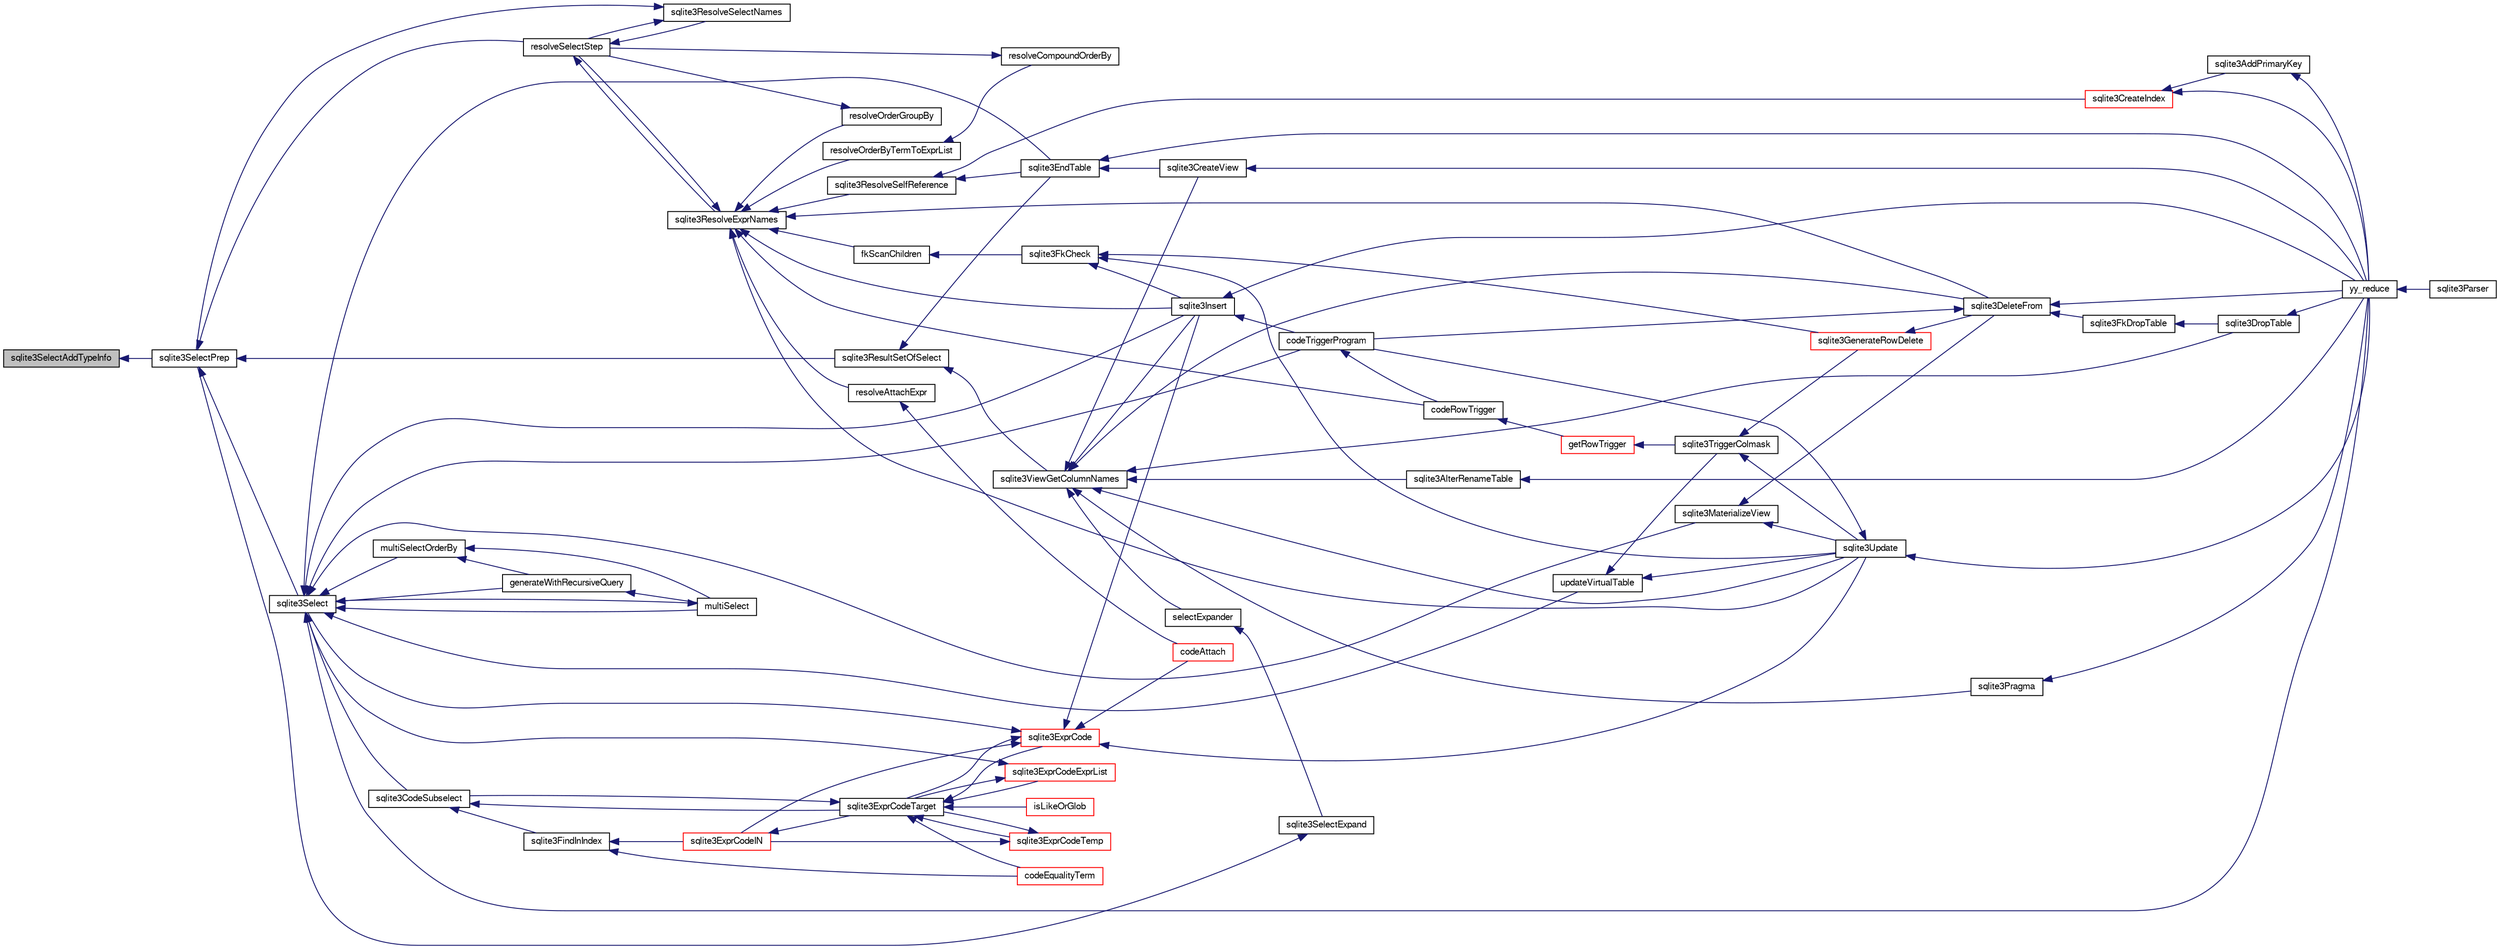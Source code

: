 digraph "sqlite3SelectAddTypeInfo"
{
  edge [fontname="FreeSans",fontsize="10",labelfontname="FreeSans",labelfontsize="10"];
  node [fontname="FreeSans",fontsize="10",shape=record];
  rankdir="LR";
  Node695984 [label="sqlite3SelectAddTypeInfo",height=0.2,width=0.4,color="black", fillcolor="grey75", style="filled", fontcolor="black"];
  Node695984 -> Node695985 [dir="back",color="midnightblue",fontsize="10",style="solid",fontname="FreeSans"];
  Node695985 [label="sqlite3SelectPrep",height=0.2,width=0.4,color="black", fillcolor="white", style="filled",URL="$sqlite3_8c.html#aa4385bd53c0a43dea72fbc23cc78e1c6"];
  Node695985 -> Node695986 [dir="back",color="midnightblue",fontsize="10",style="solid",fontname="FreeSans"];
  Node695986 [label="resolveSelectStep",height=0.2,width=0.4,color="black", fillcolor="white", style="filled",URL="$sqlite3_8c.html#a0b9015a9e505c63fd104dcbad672c814"];
  Node695986 -> Node695987 [dir="back",color="midnightblue",fontsize="10",style="solid",fontname="FreeSans"];
  Node695987 [label="sqlite3ResolveExprNames",height=0.2,width=0.4,color="black", fillcolor="white", style="filled",URL="$sqlite3_8c.html#a537cf717a3f847807d3a3fd65da636ad"];
  Node695987 -> Node695988 [dir="back",color="midnightblue",fontsize="10",style="solid",fontname="FreeSans"];
  Node695988 [label="resolveOrderByTermToExprList",height=0.2,width=0.4,color="black", fillcolor="white", style="filled",URL="$sqlite3_8c.html#ac7f7eabdc769257622ad90aac3e02fe6"];
  Node695988 -> Node695989 [dir="back",color="midnightblue",fontsize="10",style="solid",fontname="FreeSans"];
  Node695989 [label="resolveCompoundOrderBy",height=0.2,width=0.4,color="black", fillcolor="white", style="filled",URL="$sqlite3_8c.html#a462c5aa49cfd6aad6a92fa60ddefc569"];
  Node695989 -> Node695986 [dir="back",color="midnightblue",fontsize="10",style="solid",fontname="FreeSans"];
  Node695987 -> Node695990 [dir="back",color="midnightblue",fontsize="10",style="solid",fontname="FreeSans"];
  Node695990 [label="resolveOrderGroupBy",height=0.2,width=0.4,color="black", fillcolor="white", style="filled",URL="$sqlite3_8c.html#a4dc8ed6177a5de887eae1010992e3d00"];
  Node695990 -> Node695986 [dir="back",color="midnightblue",fontsize="10",style="solid",fontname="FreeSans"];
  Node695987 -> Node695986 [dir="back",color="midnightblue",fontsize="10",style="solid",fontname="FreeSans"];
  Node695987 -> Node695991 [dir="back",color="midnightblue",fontsize="10",style="solid",fontname="FreeSans"];
  Node695991 [label="sqlite3ResolveSelfReference",height=0.2,width=0.4,color="black", fillcolor="white", style="filled",URL="$sqlite3_8c.html#ab524095a849de78f8728167d19336094"];
  Node695991 -> Node695992 [dir="back",color="midnightblue",fontsize="10",style="solid",fontname="FreeSans"];
  Node695992 [label="sqlite3EndTable",height=0.2,width=0.4,color="black", fillcolor="white", style="filled",URL="$sqlite3_8c.html#a7b5f2c66c0f0b6f819d970ca389768b0"];
  Node695992 -> Node695993 [dir="back",color="midnightblue",fontsize="10",style="solid",fontname="FreeSans"];
  Node695993 [label="sqlite3CreateView",height=0.2,width=0.4,color="black", fillcolor="white", style="filled",URL="$sqlite3_8c.html#a9d85cb00ff71dee5cd9a019503a6982e"];
  Node695993 -> Node695994 [dir="back",color="midnightblue",fontsize="10",style="solid",fontname="FreeSans"];
  Node695994 [label="yy_reduce",height=0.2,width=0.4,color="black", fillcolor="white", style="filled",URL="$sqlite3_8c.html#a7c419a9b25711c666a9a2449ef377f14"];
  Node695994 -> Node695995 [dir="back",color="midnightblue",fontsize="10",style="solid",fontname="FreeSans"];
  Node695995 [label="sqlite3Parser",height=0.2,width=0.4,color="black", fillcolor="white", style="filled",URL="$sqlite3_8c.html#a0327d71a5fabe0b6a343d78a2602e72a"];
  Node695992 -> Node695994 [dir="back",color="midnightblue",fontsize="10",style="solid",fontname="FreeSans"];
  Node695991 -> Node695996 [dir="back",color="midnightblue",fontsize="10",style="solid",fontname="FreeSans"];
  Node695996 [label="sqlite3CreateIndex",height=0.2,width=0.4,color="red", fillcolor="white", style="filled",URL="$sqlite3_8c.html#a8dbe5e590ab6c58a8c45f34f7c81e825"];
  Node695996 -> Node695997 [dir="back",color="midnightblue",fontsize="10",style="solid",fontname="FreeSans"];
  Node695997 [label="sqlite3AddPrimaryKey",height=0.2,width=0.4,color="black", fillcolor="white", style="filled",URL="$sqlite3_8c.html#af2b0672c3379d2a7d927d210ae0ade62"];
  Node695997 -> Node695994 [dir="back",color="midnightblue",fontsize="10",style="solid",fontname="FreeSans"];
  Node695996 -> Node695994 [dir="back",color="midnightblue",fontsize="10",style="solid",fontname="FreeSans"];
  Node695987 -> Node695999 [dir="back",color="midnightblue",fontsize="10",style="solid",fontname="FreeSans"];
  Node695999 [label="resolveAttachExpr",height=0.2,width=0.4,color="black", fillcolor="white", style="filled",URL="$sqlite3_8c.html#a2b0ae2ee3fae38ccc805f582a9ce38f5"];
  Node695999 -> Node696000 [dir="back",color="midnightblue",fontsize="10",style="solid",fontname="FreeSans"];
  Node696000 [label="codeAttach",height=0.2,width=0.4,color="red", fillcolor="white", style="filled",URL="$sqlite3_8c.html#ade4e9e30d828a19c191fdcb098676d5b"];
  Node695987 -> Node696003 [dir="back",color="midnightblue",fontsize="10",style="solid",fontname="FreeSans"];
  Node696003 [label="sqlite3DeleteFrom",height=0.2,width=0.4,color="black", fillcolor="white", style="filled",URL="$sqlite3_8c.html#ab9b4b45349188b49eabb23f94608a091"];
  Node696003 -> Node696004 [dir="back",color="midnightblue",fontsize="10",style="solid",fontname="FreeSans"];
  Node696004 [label="sqlite3FkDropTable",height=0.2,width=0.4,color="black", fillcolor="white", style="filled",URL="$sqlite3_8c.html#a1218c6fc74e89152ceaa4760e82f5ef9"];
  Node696004 -> Node696005 [dir="back",color="midnightblue",fontsize="10",style="solid",fontname="FreeSans"];
  Node696005 [label="sqlite3DropTable",height=0.2,width=0.4,color="black", fillcolor="white", style="filled",URL="$sqlite3_8c.html#a5534f77364b5568783c0e50db3c9defb"];
  Node696005 -> Node695994 [dir="back",color="midnightblue",fontsize="10",style="solid",fontname="FreeSans"];
  Node696003 -> Node696006 [dir="back",color="midnightblue",fontsize="10",style="solid",fontname="FreeSans"];
  Node696006 [label="codeTriggerProgram",height=0.2,width=0.4,color="black", fillcolor="white", style="filled",URL="$sqlite3_8c.html#a120801f59d9281d201d2ff4b2606836e"];
  Node696006 -> Node696007 [dir="back",color="midnightblue",fontsize="10",style="solid",fontname="FreeSans"];
  Node696007 [label="codeRowTrigger",height=0.2,width=0.4,color="black", fillcolor="white", style="filled",URL="$sqlite3_8c.html#a463cea5aaaf388b560b206570a0022fc"];
  Node696007 -> Node696008 [dir="back",color="midnightblue",fontsize="10",style="solid",fontname="FreeSans"];
  Node696008 [label="getRowTrigger",height=0.2,width=0.4,color="red", fillcolor="white", style="filled",URL="$sqlite3_8c.html#a69626ef20b540d1a2b19cf56f3f45689"];
  Node696008 -> Node696016 [dir="back",color="midnightblue",fontsize="10",style="solid",fontname="FreeSans"];
  Node696016 [label="sqlite3TriggerColmask",height=0.2,width=0.4,color="black", fillcolor="white", style="filled",URL="$sqlite3_8c.html#acace8e99e37ae5e84ea03c65e820c540"];
  Node696016 -> Node696011 [dir="back",color="midnightblue",fontsize="10",style="solid",fontname="FreeSans"];
  Node696011 [label="sqlite3GenerateRowDelete",height=0.2,width=0.4,color="red", fillcolor="white", style="filled",URL="$sqlite3_8c.html#a2c76cbf3027fc18fdbb8cb4cd96b77d9"];
  Node696011 -> Node696003 [dir="back",color="midnightblue",fontsize="10",style="solid",fontname="FreeSans"];
  Node696016 -> Node696014 [dir="back",color="midnightblue",fontsize="10",style="solid",fontname="FreeSans"];
  Node696014 [label="sqlite3Update",height=0.2,width=0.4,color="black", fillcolor="white", style="filled",URL="$sqlite3_8c.html#ac5aa67c46e8cc8174566fabe6809fafa"];
  Node696014 -> Node696006 [dir="back",color="midnightblue",fontsize="10",style="solid",fontname="FreeSans"];
  Node696014 -> Node695994 [dir="back",color="midnightblue",fontsize="10",style="solid",fontname="FreeSans"];
  Node696003 -> Node695994 [dir="back",color="midnightblue",fontsize="10",style="solid",fontname="FreeSans"];
  Node695987 -> Node696017 [dir="back",color="midnightblue",fontsize="10",style="solid",fontname="FreeSans"];
  Node696017 [label="fkScanChildren",height=0.2,width=0.4,color="black", fillcolor="white", style="filled",URL="$sqlite3_8c.html#a67c9dcb484336b3155e7a82a037d4691"];
  Node696017 -> Node696018 [dir="back",color="midnightblue",fontsize="10",style="solid",fontname="FreeSans"];
  Node696018 [label="sqlite3FkCheck",height=0.2,width=0.4,color="black", fillcolor="white", style="filled",URL="$sqlite3_8c.html#aa38fb76c7d6f48f19772877a41703b92"];
  Node696018 -> Node696011 [dir="back",color="midnightblue",fontsize="10",style="solid",fontname="FreeSans"];
  Node696018 -> Node696013 [dir="back",color="midnightblue",fontsize="10",style="solid",fontname="FreeSans"];
  Node696013 [label="sqlite3Insert",height=0.2,width=0.4,color="black", fillcolor="white", style="filled",URL="$sqlite3_8c.html#a5b17c9c2000bae6bdff8e6be48d7dc2b"];
  Node696013 -> Node696006 [dir="back",color="midnightblue",fontsize="10",style="solid",fontname="FreeSans"];
  Node696013 -> Node695994 [dir="back",color="midnightblue",fontsize="10",style="solid",fontname="FreeSans"];
  Node696018 -> Node696014 [dir="back",color="midnightblue",fontsize="10",style="solid",fontname="FreeSans"];
  Node695987 -> Node696013 [dir="back",color="midnightblue",fontsize="10",style="solid",fontname="FreeSans"];
  Node695987 -> Node696007 [dir="back",color="midnightblue",fontsize="10",style="solid",fontname="FreeSans"];
  Node695987 -> Node696014 [dir="back",color="midnightblue",fontsize="10",style="solid",fontname="FreeSans"];
  Node695986 -> Node696019 [dir="back",color="midnightblue",fontsize="10",style="solid",fontname="FreeSans"];
  Node696019 [label="sqlite3ResolveSelectNames",height=0.2,width=0.4,color="black", fillcolor="white", style="filled",URL="$sqlite3_8c.html#a0cf10c480643b1ab9eaa02056a400734"];
  Node696019 -> Node695986 [dir="back",color="midnightblue",fontsize="10",style="solid",fontname="FreeSans"];
  Node696019 -> Node695985 [dir="back",color="midnightblue",fontsize="10",style="solid",fontname="FreeSans"];
  Node695985 -> Node696020 [dir="back",color="midnightblue",fontsize="10",style="solid",fontname="FreeSans"];
  Node696020 [label="sqlite3ResultSetOfSelect",height=0.2,width=0.4,color="black", fillcolor="white", style="filled",URL="$sqlite3_8c.html#ade35a86757654a36498d74152aa2fda8"];
  Node696020 -> Node695992 [dir="back",color="midnightblue",fontsize="10",style="solid",fontname="FreeSans"];
  Node696020 -> Node696021 [dir="back",color="midnightblue",fontsize="10",style="solid",fontname="FreeSans"];
  Node696021 [label="sqlite3ViewGetColumnNames",height=0.2,width=0.4,color="black", fillcolor="white", style="filled",URL="$sqlite3_8c.html#aebc7cd8d9e2bd174ae0a60363d3f6ce8"];
  Node696021 -> Node696022 [dir="back",color="midnightblue",fontsize="10",style="solid",fontname="FreeSans"];
  Node696022 [label="sqlite3AlterRenameTable",height=0.2,width=0.4,color="black", fillcolor="white", style="filled",URL="$sqlite3_8c.html#aa5cfdb507ff74e559f2efb0318c96d2c"];
  Node696022 -> Node695994 [dir="back",color="midnightblue",fontsize="10",style="solid",fontname="FreeSans"];
  Node696021 -> Node695993 [dir="back",color="midnightblue",fontsize="10",style="solid",fontname="FreeSans"];
  Node696021 -> Node696005 [dir="back",color="midnightblue",fontsize="10",style="solid",fontname="FreeSans"];
  Node696021 -> Node696003 [dir="back",color="midnightblue",fontsize="10",style="solid",fontname="FreeSans"];
  Node696021 -> Node696013 [dir="back",color="midnightblue",fontsize="10",style="solid",fontname="FreeSans"];
  Node696021 -> Node696023 [dir="back",color="midnightblue",fontsize="10",style="solid",fontname="FreeSans"];
  Node696023 [label="sqlite3Pragma",height=0.2,width=0.4,color="black", fillcolor="white", style="filled",URL="$sqlite3_8c.html#a111391370f58f8e6a6eca51fd34d62ed"];
  Node696023 -> Node695994 [dir="back",color="midnightblue",fontsize="10",style="solid",fontname="FreeSans"];
  Node696021 -> Node696024 [dir="back",color="midnightblue",fontsize="10",style="solid",fontname="FreeSans"];
  Node696024 [label="selectExpander",height=0.2,width=0.4,color="black", fillcolor="white", style="filled",URL="$sqlite3_8c.html#abee977318fbf74531340c6e41b0ca953"];
  Node696024 -> Node696025 [dir="back",color="midnightblue",fontsize="10",style="solid",fontname="FreeSans"];
  Node696025 [label="sqlite3SelectExpand",height=0.2,width=0.4,color="black", fillcolor="white", style="filled",URL="$sqlite3_8c.html#ae55acd1d8219505e629c2148950fa3de"];
  Node696025 -> Node695985 [dir="back",color="midnightblue",fontsize="10",style="solid",fontname="FreeSans"];
  Node696021 -> Node696014 [dir="back",color="midnightblue",fontsize="10",style="solid",fontname="FreeSans"];
  Node695985 -> Node696026 [dir="back",color="midnightblue",fontsize="10",style="solid",fontname="FreeSans"];
  Node696026 [label="sqlite3Select",height=0.2,width=0.4,color="black", fillcolor="white", style="filled",URL="$sqlite3_8c.html#a2465ee8c956209ba4b272477b7c21a45"];
  Node696026 -> Node696027 [dir="back",color="midnightblue",fontsize="10",style="solid",fontname="FreeSans"];
  Node696027 [label="sqlite3CodeSubselect",height=0.2,width=0.4,color="black", fillcolor="white", style="filled",URL="$sqlite3_8c.html#aa69b46d2204a1d1b110107a1be12ee0c"];
  Node696027 -> Node696028 [dir="back",color="midnightblue",fontsize="10",style="solid",fontname="FreeSans"];
  Node696028 [label="sqlite3FindInIndex",height=0.2,width=0.4,color="black", fillcolor="white", style="filled",URL="$sqlite3_8c.html#af7d8c56ab0231f44bb5f87b3fafeffb2"];
  Node696028 -> Node696029 [dir="back",color="midnightblue",fontsize="10",style="solid",fontname="FreeSans"];
  Node696029 [label="sqlite3ExprCodeIN",height=0.2,width=0.4,color="red", fillcolor="white", style="filled",URL="$sqlite3_8c.html#ad9cf4f5b5ffb90c24a4a0900c8626193"];
  Node696029 -> Node696030 [dir="back",color="midnightblue",fontsize="10",style="solid",fontname="FreeSans"];
  Node696030 [label="sqlite3ExprCodeTarget",height=0.2,width=0.4,color="black", fillcolor="white", style="filled",URL="$sqlite3_8c.html#a4f308397a0a3ed299ed31aaa1ae2a293"];
  Node696030 -> Node696027 [dir="back",color="midnightblue",fontsize="10",style="solid",fontname="FreeSans"];
  Node696030 -> Node696031 [dir="back",color="midnightblue",fontsize="10",style="solid",fontname="FreeSans"];
  Node696031 [label="sqlite3ExprCodeTemp",height=0.2,width=0.4,color="red", fillcolor="white", style="filled",URL="$sqlite3_8c.html#a3bc5c1ccb3c5851847e2aeb4a84ae1fc"];
  Node696031 -> Node696029 [dir="back",color="midnightblue",fontsize="10",style="solid",fontname="FreeSans"];
  Node696031 -> Node696030 [dir="back",color="midnightblue",fontsize="10",style="solid",fontname="FreeSans"];
  Node696030 -> Node696044 [dir="back",color="midnightblue",fontsize="10",style="solid",fontname="FreeSans"];
  Node696044 [label="sqlite3ExprCode",height=0.2,width=0.4,color="red", fillcolor="white", style="filled",URL="$sqlite3_8c.html#a75f270fb0b111b86924cca4ea507b417"];
  Node696044 -> Node696029 [dir="back",color="midnightblue",fontsize="10",style="solid",fontname="FreeSans"];
  Node696044 -> Node696030 [dir="back",color="midnightblue",fontsize="10",style="solid",fontname="FreeSans"];
  Node696044 -> Node696000 [dir="back",color="midnightblue",fontsize="10",style="solid",fontname="FreeSans"];
  Node696044 -> Node696013 [dir="back",color="midnightblue",fontsize="10",style="solid",fontname="FreeSans"];
  Node696044 -> Node696026 [dir="back",color="midnightblue",fontsize="10",style="solid",fontname="FreeSans"];
  Node696044 -> Node696014 [dir="back",color="midnightblue",fontsize="10",style="solid",fontname="FreeSans"];
  Node696030 -> Node696053 [dir="back",color="midnightblue",fontsize="10",style="solid",fontname="FreeSans"];
  Node696053 [label="sqlite3ExprCodeExprList",height=0.2,width=0.4,color="red", fillcolor="white", style="filled",URL="$sqlite3_8c.html#a05b2b3dc3de7565de24eb3a2ff4e9566"];
  Node696053 -> Node696030 [dir="back",color="midnightblue",fontsize="10",style="solid",fontname="FreeSans"];
  Node696053 -> Node696026 [dir="back",color="midnightblue",fontsize="10",style="solid",fontname="FreeSans"];
  Node696030 -> Node696056 [dir="back",color="midnightblue",fontsize="10",style="solid",fontname="FreeSans"];
  Node696056 [label="isLikeOrGlob",height=0.2,width=0.4,color="red", fillcolor="white", style="filled",URL="$sqlite3_8c.html#a6c38e495198bf8976f68d1a6ebd74a50"];
  Node696030 -> Node696065 [dir="back",color="midnightblue",fontsize="10",style="solid",fontname="FreeSans"];
  Node696065 [label="codeEqualityTerm",height=0.2,width=0.4,color="red", fillcolor="white", style="filled",URL="$sqlite3_8c.html#ad88a57073f031452c9843e97f15acc47"];
  Node696028 -> Node696065 [dir="back",color="midnightblue",fontsize="10",style="solid",fontname="FreeSans"];
  Node696027 -> Node696030 [dir="back",color="midnightblue",fontsize="10",style="solid",fontname="FreeSans"];
  Node696026 -> Node695992 [dir="back",color="midnightblue",fontsize="10",style="solid",fontname="FreeSans"];
  Node696026 -> Node696067 [dir="back",color="midnightblue",fontsize="10",style="solid",fontname="FreeSans"];
  Node696067 [label="sqlite3MaterializeView",height=0.2,width=0.4,color="black", fillcolor="white", style="filled",URL="$sqlite3_8c.html#a4557984b0b75f998fb0c3f231c9b1def"];
  Node696067 -> Node696003 [dir="back",color="midnightblue",fontsize="10",style="solid",fontname="FreeSans"];
  Node696067 -> Node696014 [dir="back",color="midnightblue",fontsize="10",style="solid",fontname="FreeSans"];
  Node696026 -> Node696013 [dir="back",color="midnightblue",fontsize="10",style="solid",fontname="FreeSans"];
  Node696026 -> Node696049 [dir="back",color="midnightblue",fontsize="10",style="solid",fontname="FreeSans"];
  Node696049 [label="generateWithRecursiveQuery",height=0.2,width=0.4,color="black", fillcolor="white", style="filled",URL="$sqlite3_8c.html#ade2c3663fa9c3b9676507984b9483942"];
  Node696049 -> Node696050 [dir="back",color="midnightblue",fontsize="10",style="solid",fontname="FreeSans"];
  Node696050 [label="multiSelect",height=0.2,width=0.4,color="black", fillcolor="white", style="filled",URL="$sqlite3_8c.html#a6456c61f3d9b2389738753cedfa24fa7"];
  Node696050 -> Node696026 [dir="back",color="midnightblue",fontsize="10",style="solid",fontname="FreeSans"];
  Node696026 -> Node696050 [dir="back",color="midnightblue",fontsize="10",style="solid",fontname="FreeSans"];
  Node696026 -> Node696051 [dir="back",color="midnightblue",fontsize="10",style="solid",fontname="FreeSans"];
  Node696051 [label="multiSelectOrderBy",height=0.2,width=0.4,color="black", fillcolor="white", style="filled",URL="$sqlite3_8c.html#afcdb8488c6f4dfdadaf9f04bca35b808"];
  Node696051 -> Node696049 [dir="back",color="midnightblue",fontsize="10",style="solid",fontname="FreeSans"];
  Node696051 -> Node696050 [dir="back",color="midnightblue",fontsize="10",style="solid",fontname="FreeSans"];
  Node696026 -> Node696006 [dir="back",color="midnightblue",fontsize="10",style="solid",fontname="FreeSans"];
  Node696026 -> Node696068 [dir="back",color="midnightblue",fontsize="10",style="solid",fontname="FreeSans"];
  Node696068 [label="updateVirtualTable",height=0.2,width=0.4,color="black", fillcolor="white", style="filled",URL="$sqlite3_8c.html#a740220531db9293c39a2cdd7da3f74e1"];
  Node696068 -> Node696016 [dir="back",color="midnightblue",fontsize="10",style="solid",fontname="FreeSans"];
  Node696068 -> Node696014 [dir="back",color="midnightblue",fontsize="10",style="solid",fontname="FreeSans"];
  Node696026 -> Node695994 [dir="back",color="midnightblue",fontsize="10",style="solid",fontname="FreeSans"];
}
